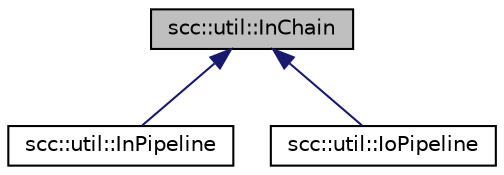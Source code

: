 digraph "scc::util::InChain"
{
 // LATEX_PDF_SIZE
  edge [fontname="Helvetica",fontsize="10",labelfontname="Helvetica",labelfontsize="10"];
  node [fontname="Helvetica",fontsize="10",shape=record];
  Node1 [label="scc::util::InChain",height=0.2,width=0.4,color="black", fillcolor="grey75", style="filled", fontcolor="black",tooltip="Chain of readers base class."];
  Node1 -> Node2 [dir="back",color="midnightblue",fontsize="10",style="solid",fontname="Helvetica"];
  Node2 [label="scc::util::InPipeline",height=0.2,width=0.4,color="black", fillcolor="white", style="filled",URL="$dd/d80/structscc_1_1util_1_1InPipeline.html",tooltip="Input stream with pipeline of readers."];
  Node1 -> Node3 [dir="back",color="midnightblue",fontsize="10",style="solid",fontname="Helvetica"];
  Node3 [label="scc::util::IoPipeline",height=0.2,width=0.4,color="black", fillcolor="white", style="filled",URL="$d1/db8/structscc_1_1util_1_1IoPipeline.html",tooltip="Input/output stream with pipeline of readers and writers."];
}
